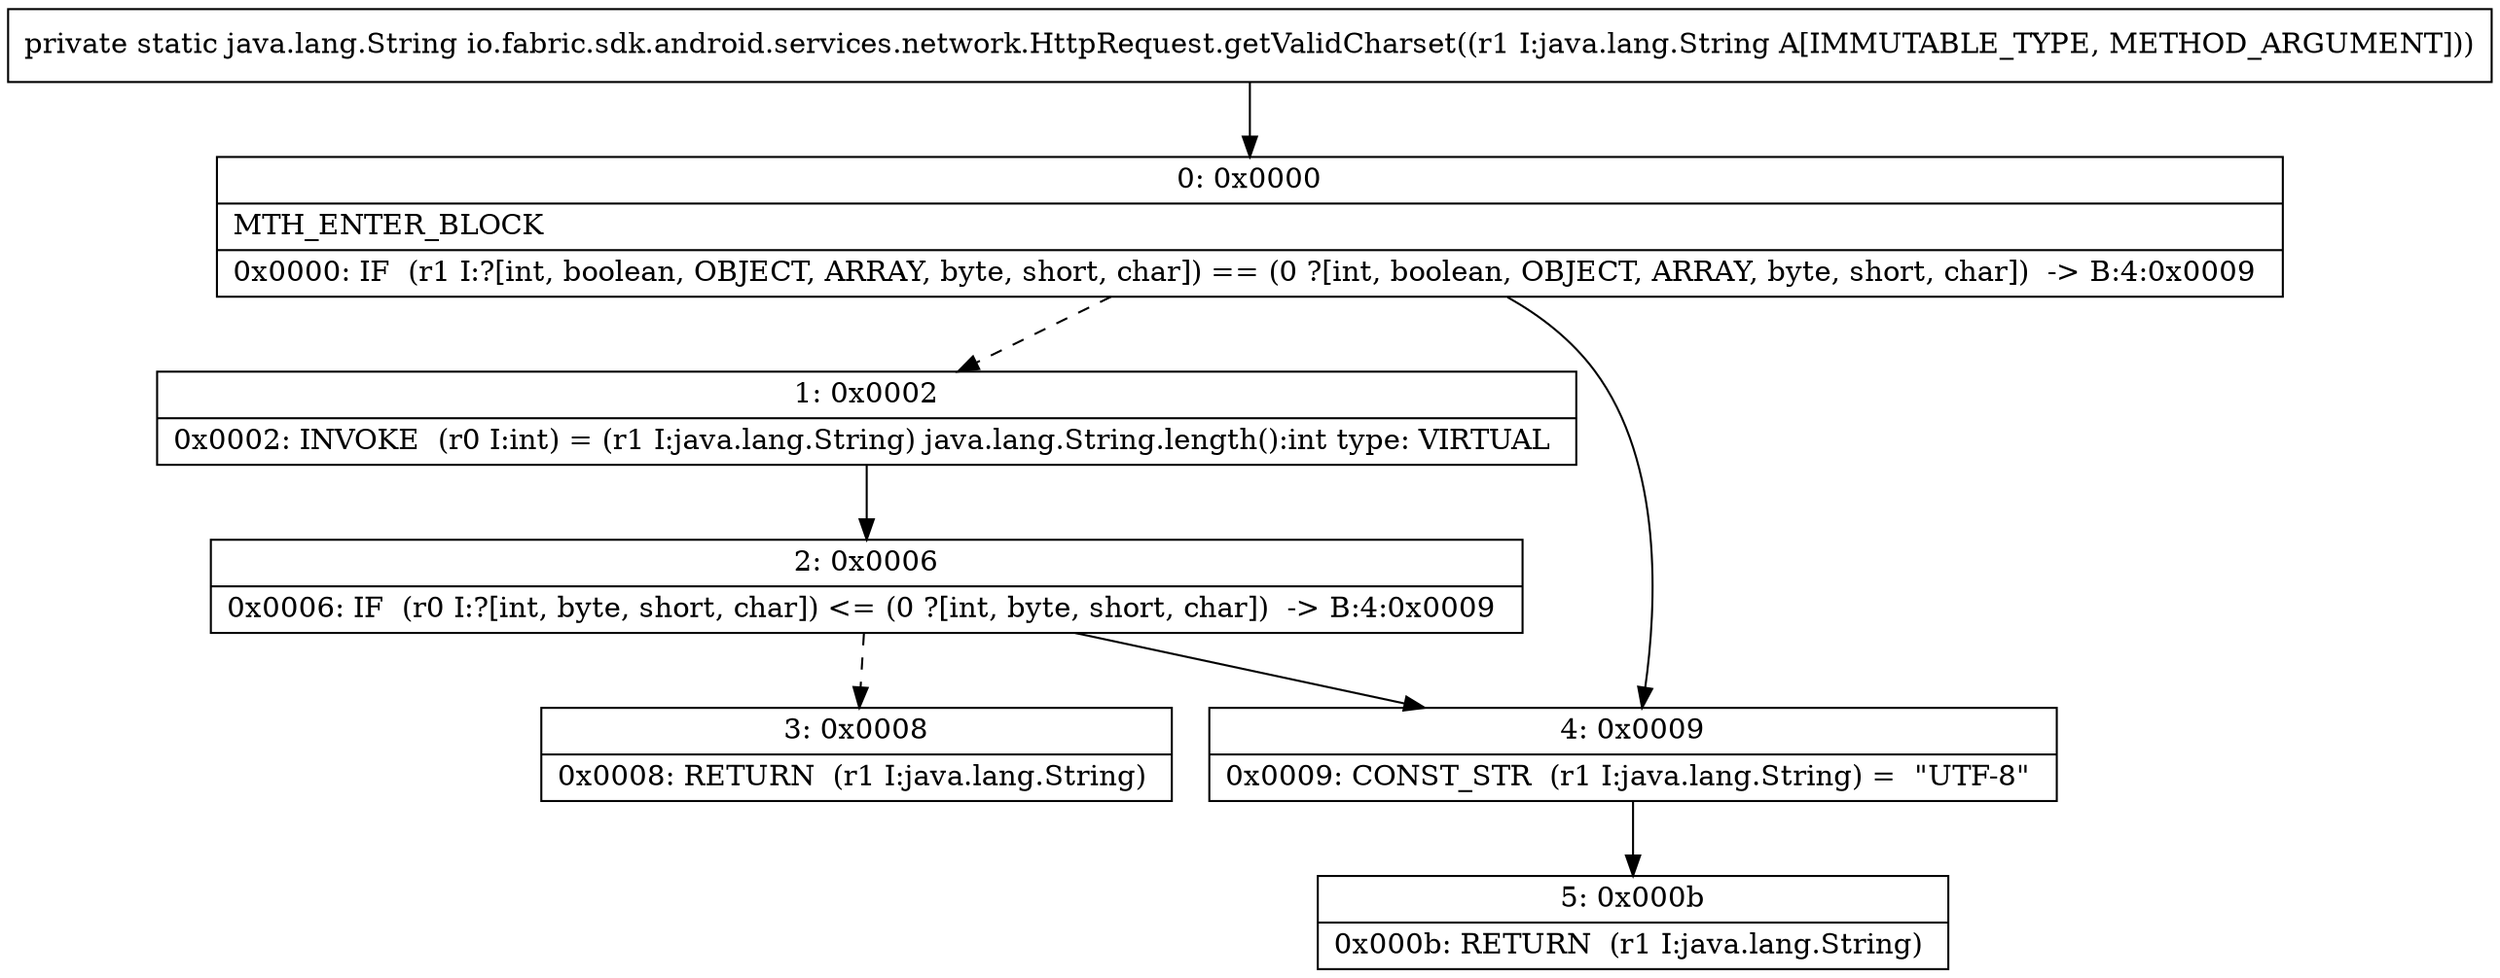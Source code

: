 digraph "CFG forio.fabric.sdk.android.services.network.HttpRequest.getValidCharset(Ljava\/lang\/String;)Ljava\/lang\/String;" {
Node_0 [shape=record,label="{0\:\ 0x0000|MTH_ENTER_BLOCK\l|0x0000: IF  (r1 I:?[int, boolean, OBJECT, ARRAY, byte, short, char]) == (0 ?[int, boolean, OBJECT, ARRAY, byte, short, char])  \-\> B:4:0x0009 \l}"];
Node_1 [shape=record,label="{1\:\ 0x0002|0x0002: INVOKE  (r0 I:int) = (r1 I:java.lang.String) java.lang.String.length():int type: VIRTUAL \l}"];
Node_2 [shape=record,label="{2\:\ 0x0006|0x0006: IF  (r0 I:?[int, byte, short, char]) \<= (0 ?[int, byte, short, char])  \-\> B:4:0x0009 \l}"];
Node_3 [shape=record,label="{3\:\ 0x0008|0x0008: RETURN  (r1 I:java.lang.String) \l}"];
Node_4 [shape=record,label="{4\:\ 0x0009|0x0009: CONST_STR  (r1 I:java.lang.String) =  \"UTF\-8\" \l}"];
Node_5 [shape=record,label="{5\:\ 0x000b|0x000b: RETURN  (r1 I:java.lang.String) \l}"];
MethodNode[shape=record,label="{private static java.lang.String io.fabric.sdk.android.services.network.HttpRequest.getValidCharset((r1 I:java.lang.String A[IMMUTABLE_TYPE, METHOD_ARGUMENT])) }"];
MethodNode -> Node_0;
Node_0 -> Node_1[style=dashed];
Node_0 -> Node_4;
Node_1 -> Node_2;
Node_2 -> Node_3[style=dashed];
Node_2 -> Node_4;
Node_4 -> Node_5;
}

